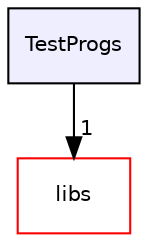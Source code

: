 digraph "TestProgs" {
  compound=true
  node [ fontsize="10", fontname="Helvetica"];
  edge [ labelfontsize="10", labelfontname="Helvetica"];
  dir_038c94c1098c3cb6dec638af6e06a8f4 [shape=box, label="TestProgs", style="filled", fillcolor="#eeeeff", pencolor="black", URL="dir_038c94c1098c3cb6dec638af6e06a8f4.html"];
  dir_6719ab1f1f7655efc2fa43f7eb574fd1 [shape=box label="libs" fillcolor="white" style="filled" color="red" URL="dir_6719ab1f1f7655efc2fa43f7eb574fd1.html"];
  dir_038c94c1098c3cb6dec638af6e06a8f4->dir_6719ab1f1f7655efc2fa43f7eb574fd1 [headlabel="1", labeldistance=1.5 headhref="dir_000015_000001.html"];
}
